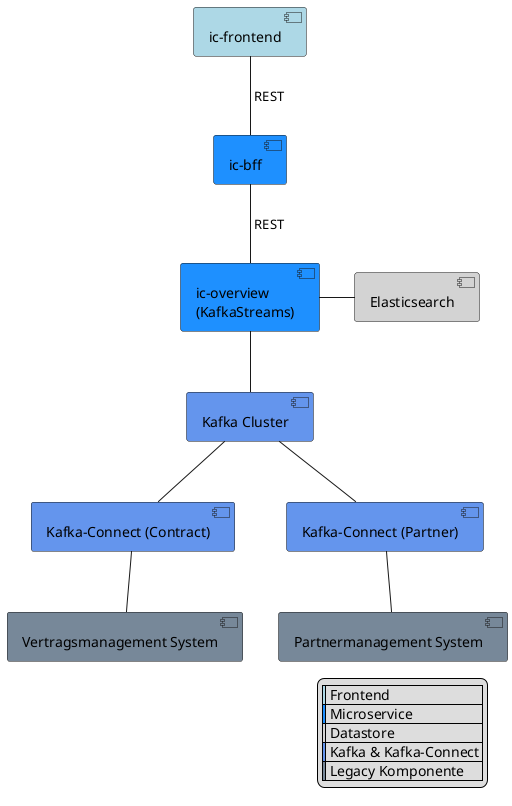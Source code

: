 @startuml

[ic-frontend] as fe #lightblue
[ic-bff] as bff #dodgerblue
[ic-overview\n(KafkaStreams)] as overviewService #dodgerblue
[Elasticsearch] as es #lightgrey
[Kafka Cluster] as kafka #cornflowerblue
[Kafka-Connect (Contract)] as kcc #cornflowerblue
[Kafka-Connect (Partner)] as kcp #cornflowerblue
[Vertragsmanagement System] as vertragsmgmt #lightslategrey
[Partnermanagement System] as partnermgmt #lightslategrey


fe -- bff : " REST"
bff -- overviewService : " REST"
overviewService -- kafka
overviewService - es
kafka -- kcc
kcc --vertragsmgmt
kafka -- kcp
kcp -- partnermgmt

legend right
    |<#lightblue>| Frontend|
    |<#dodgerblue>| Microservice|
    |<#lightgrey> | Datastore|
    |<#cornflowerblue>| Kafka & Kafka-Connect |
    |<#lightslategrey>| Legacy Komponente|
end legend

@enduml